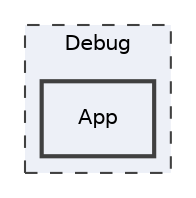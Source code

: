 digraph "Debug/App"
{
 // LATEX_PDF_SIZE
  edge [fontname="Helvetica",fontsize="10",labelfontname="Helvetica",labelfontsize="10"];
  node [fontname="Helvetica",fontsize="10",shape=record];
  compound=true
  subgraph clusterdir_faa8bedbcbaa373d57b77d9219afda20 {
    graph [ bgcolor="#edf0f7", pencolor="grey25", style="filled,dashed,", label="Debug", fontname="Helvetica", fontsize="10", URL="dir_faa8bedbcbaa373d57b77d9219afda20.html"]
  dir_6cb41013c1f3e32215e080d515da10ee [shape=box, label="App", style="filled,bold,", fillcolor="#edf0f7", color="grey25", URL="dir_6cb41013c1f3e32215e080d515da10ee.html"];
  }
}
